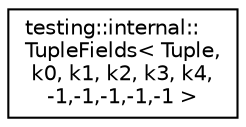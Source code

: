 digraph "Graphical Class Hierarchy"
{
  edge [fontname="Helvetica",fontsize="10",labelfontname="Helvetica",labelfontsize="10"];
  node [fontname="Helvetica",fontsize="10",shape=record];
  rankdir="LR";
  Node1 [label="testing::internal::\lTupleFields\< Tuple,\l k0, k1, k2, k3, k4,\l-1,-1,-1,-1,-1 \>",height=0.2,width=0.4,color="black", fillcolor="white", style="filled",URL="$classtesting_1_1internal_1_1_tuple_fields_3_01_tuple_00_01k0_00_01k1_00_01k2_00_01k3_00_01k4_00-1_00-1_00-1_00-1_00-1_01_4.html"];
}
